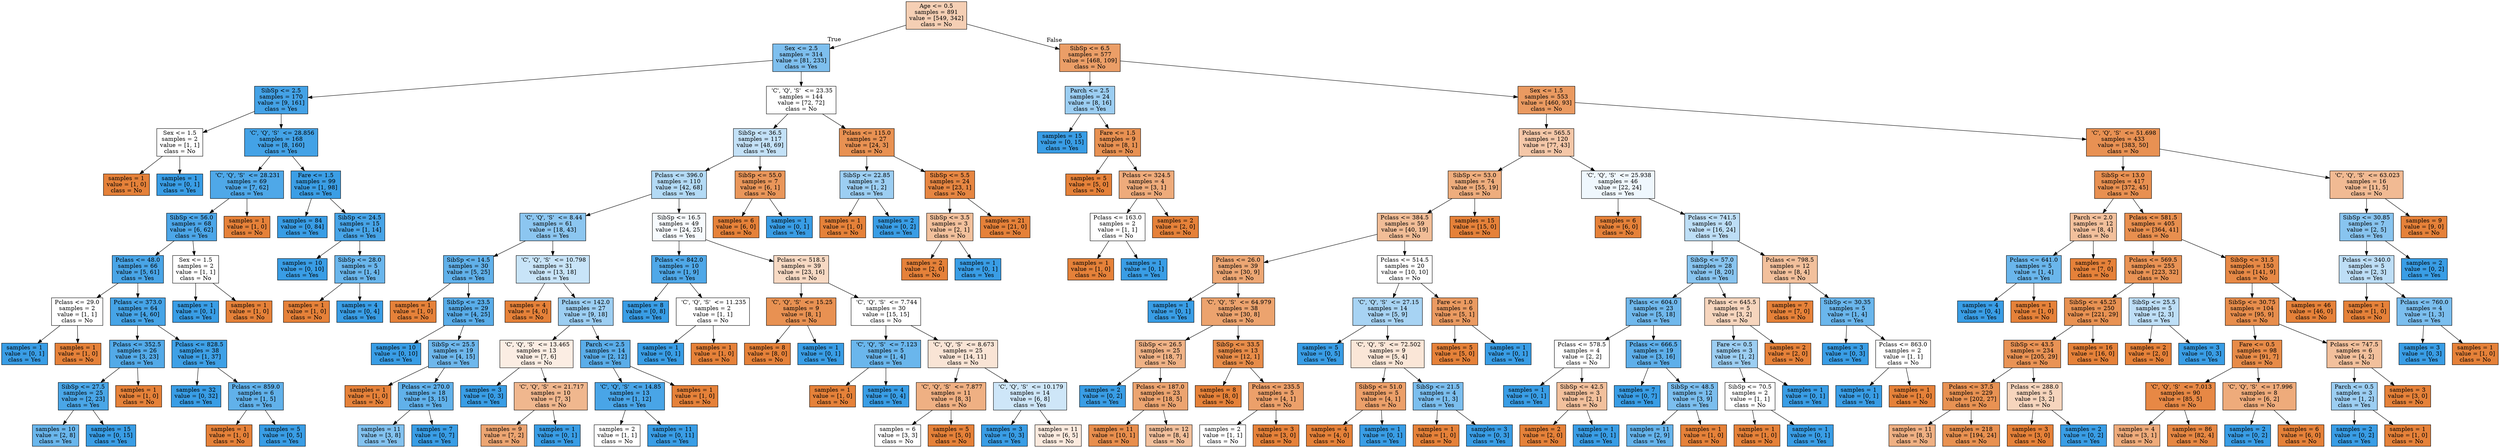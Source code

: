 digraph Tree {
node [shape=box, style="filled", color="black"] ;
0 [label="Age <= 0.5\nsamples = 891\nvalue = [549, 342]\nclass = No", fillcolor="#f5cfb4"] ;
1 [label="Sex <= 2.5\nsamples = 314\nvalue = [81, 233]\nclass = Yes", fillcolor="#7ebfee"] ;
0 -> 1 [labeldistance=2.5, labelangle=45, headlabel="True"] ;
2 [label="SibSp <= 2.5\nsamples = 170\nvalue = [9, 161]\nclass = Yes", fillcolor="#44a2e6"] ;
1 -> 2 ;
3 [label="Sex <= 1.5\nsamples = 2\nvalue = [1, 1]\nclass = No", fillcolor="#ffffff"] ;
2 -> 3 ;
4 [label="samples = 1\nvalue = [1, 0]\nclass = No", fillcolor="#e58139"] ;
3 -> 4 ;
5 [label="samples = 1\nvalue = [0, 1]\nclass = Yes", fillcolor="#399de5"] ;
3 -> 5 ;
6 [label=" 'C', 'Q', 'S'  <= 28.856\nsamples = 168\nvalue = [8, 160]\nclass = Yes", fillcolor="#43a2e6"] ;
2 -> 6 ;
7 [label=" 'C', 'Q', 'S'  <= 28.231\nsamples = 69\nvalue = [7, 62]\nclass = Yes", fillcolor="#4fa8e8"] ;
6 -> 7 ;
8 [label="SibSp <= 56.0\nsamples = 68\nvalue = [6, 62]\nclass = Yes", fillcolor="#4ca6e8"] ;
7 -> 8 ;
9 [label="Pclass <= 48.0\nsamples = 66\nvalue = [5, 61]\nclass = Yes", fillcolor="#49a5e7"] ;
8 -> 9 ;
10 [label="Pclass <= 29.0\nsamples = 2\nvalue = [1, 1]\nclass = No", fillcolor="#ffffff"] ;
9 -> 10 ;
11 [label="samples = 1\nvalue = [0, 1]\nclass = Yes", fillcolor="#399de5"] ;
10 -> 11 ;
12 [label="samples = 1\nvalue = [1, 0]\nclass = No", fillcolor="#e58139"] ;
10 -> 12 ;
13 [label="Pclass <= 373.0\nsamples = 64\nvalue = [4, 60]\nclass = Yes", fillcolor="#46a4e7"] ;
9 -> 13 ;
14 [label="Pclass <= 352.5\nsamples = 26\nvalue = [3, 23]\nclass = Yes", fillcolor="#53aae8"] ;
13 -> 14 ;
15 [label="SibSp <= 27.5\nsamples = 25\nvalue = [2, 23]\nclass = Yes", fillcolor="#4aa6e7"] ;
14 -> 15 ;
16 [label="samples = 10\nvalue = [2, 8]\nclass = Yes", fillcolor="#6ab6ec"] ;
15 -> 16 ;
17 [label="samples = 15\nvalue = [0, 15]\nclass = Yes", fillcolor="#399de5"] ;
15 -> 17 ;
18 [label="samples = 1\nvalue = [1, 0]\nclass = No", fillcolor="#e58139"] ;
14 -> 18 ;
19 [label="Pclass <= 828.5\nsamples = 38\nvalue = [1, 37]\nclass = Yes", fillcolor="#3ea0e6"] ;
13 -> 19 ;
20 [label="samples = 32\nvalue = [0, 32]\nclass = Yes", fillcolor="#399de5"] ;
19 -> 20 ;
21 [label="Pclass <= 859.0\nsamples = 6\nvalue = [1, 5]\nclass = Yes", fillcolor="#61b1ea"] ;
19 -> 21 ;
22 [label="samples = 1\nvalue = [1, 0]\nclass = No", fillcolor="#e58139"] ;
21 -> 22 ;
23 [label="samples = 5\nvalue = [0, 5]\nclass = Yes", fillcolor="#399de5"] ;
21 -> 23 ;
24 [label="Sex <= 1.5\nsamples = 2\nvalue = [1, 1]\nclass = No", fillcolor="#ffffff"] ;
8 -> 24 ;
25 [label="samples = 1\nvalue = [0, 1]\nclass = Yes", fillcolor="#399de5"] ;
24 -> 25 ;
26 [label="samples = 1\nvalue = [1, 0]\nclass = No", fillcolor="#e58139"] ;
24 -> 26 ;
27 [label="samples = 1\nvalue = [1, 0]\nclass = No", fillcolor="#e58139"] ;
7 -> 27 ;
28 [label="Fare <= 1.5\nsamples = 99\nvalue = [1, 98]\nclass = Yes", fillcolor="#3b9ee5"] ;
6 -> 28 ;
29 [label="samples = 84\nvalue = [0, 84]\nclass = Yes", fillcolor="#399de5"] ;
28 -> 29 ;
30 [label="SibSp <= 24.5\nsamples = 15\nvalue = [1, 14]\nclass = Yes", fillcolor="#47a4e7"] ;
28 -> 30 ;
31 [label="samples = 10\nvalue = [0, 10]\nclass = Yes", fillcolor="#399de5"] ;
30 -> 31 ;
32 [label="SibSp <= 28.0\nsamples = 5\nvalue = [1, 4]\nclass = Yes", fillcolor="#6ab6ec"] ;
30 -> 32 ;
33 [label="samples = 1\nvalue = [1, 0]\nclass = No", fillcolor="#e58139"] ;
32 -> 33 ;
34 [label="samples = 4\nvalue = [0, 4]\nclass = Yes", fillcolor="#399de5"] ;
32 -> 34 ;
35 [label=" 'C', 'Q', 'S'  <= 23.35\nsamples = 144\nvalue = [72, 72]\nclass = No", fillcolor="#ffffff"] ;
1 -> 35 ;
36 [label="SibSp <= 36.5\nsamples = 117\nvalue = [48, 69]\nclass = Yes", fillcolor="#c3e1f7"] ;
35 -> 36 ;
37 [label="Pclass <= 396.0\nsamples = 110\nvalue = [42, 68]\nclass = Yes", fillcolor="#b3daf5"] ;
36 -> 37 ;
38 [label=" 'C', 'Q', 'S'  <= 8.44\nsamples = 61\nvalue = [18, 43]\nclass = Yes", fillcolor="#8cc6f0"] ;
37 -> 38 ;
39 [label="SibSp <= 14.5\nsamples = 30\nvalue = [5, 25]\nclass = Yes", fillcolor="#61b1ea"] ;
38 -> 39 ;
40 [label="samples = 1\nvalue = [1, 0]\nclass = No", fillcolor="#e58139"] ;
39 -> 40 ;
41 [label="SibSp <= 23.5\nsamples = 29\nvalue = [4, 25]\nclass = Yes", fillcolor="#59ade9"] ;
39 -> 41 ;
42 [label="samples = 10\nvalue = [0, 10]\nclass = Yes", fillcolor="#399de5"] ;
41 -> 42 ;
43 [label="SibSp <= 25.5\nsamples = 19\nvalue = [4, 15]\nclass = Yes", fillcolor="#6eb7ec"] ;
41 -> 43 ;
44 [label="samples = 1\nvalue = [1, 0]\nclass = No", fillcolor="#e58139"] ;
43 -> 44 ;
45 [label="Pclass <= 270.0\nsamples = 18\nvalue = [3, 15]\nclass = Yes", fillcolor="#61b1ea"] ;
43 -> 45 ;
46 [label="samples = 11\nvalue = [3, 8]\nclass = Yes", fillcolor="#83c2ef"] ;
45 -> 46 ;
47 [label="samples = 7\nvalue = [0, 7]\nclass = Yes", fillcolor="#399de5"] ;
45 -> 47 ;
48 [label=" 'C', 'Q', 'S'  <= 10.798\nsamples = 31\nvalue = [13, 18]\nclass = Yes", fillcolor="#c8e4f8"] ;
38 -> 48 ;
49 [label="samples = 4\nvalue = [4, 0]\nclass = No", fillcolor="#e58139"] ;
48 -> 49 ;
50 [label="Pclass <= 142.0\nsamples = 27\nvalue = [9, 18]\nclass = Yes", fillcolor="#9ccef2"] ;
48 -> 50 ;
51 [label=" 'C', 'Q', 'S'  <= 13.465\nsamples = 13\nvalue = [7, 6]\nclass = No", fillcolor="#fbede3"] ;
50 -> 51 ;
52 [label="samples = 3\nvalue = [0, 3]\nclass = Yes", fillcolor="#399de5"] ;
51 -> 52 ;
53 [label=" 'C', 'Q', 'S'  <= 21.717\nsamples = 10\nvalue = [7, 3]\nclass = No", fillcolor="#f0b78e"] ;
51 -> 53 ;
54 [label="samples = 9\nvalue = [7, 2]\nclass = No", fillcolor="#eca572"] ;
53 -> 54 ;
55 [label="samples = 1\nvalue = [0, 1]\nclass = Yes", fillcolor="#399de5"] ;
53 -> 55 ;
56 [label="Parch <= 2.5\nsamples = 14\nvalue = [2, 12]\nclass = Yes", fillcolor="#5aade9"] ;
50 -> 56 ;
57 [label=" 'C', 'Q', 'S'  <= 14.85\nsamples = 13\nvalue = [1, 12]\nclass = Yes", fillcolor="#49a5e7"] ;
56 -> 57 ;
58 [label="samples = 2\nvalue = [1, 1]\nclass = No", fillcolor="#ffffff"] ;
57 -> 58 ;
59 [label="samples = 11\nvalue = [0, 11]\nclass = Yes", fillcolor="#399de5"] ;
57 -> 59 ;
60 [label="samples = 1\nvalue = [1, 0]\nclass = No", fillcolor="#e58139"] ;
56 -> 60 ;
61 [label="SibSp <= 16.5\nsamples = 49\nvalue = [24, 25]\nclass = Yes", fillcolor="#f7fbfe"] ;
37 -> 61 ;
62 [label="Pclass <= 842.0\nsamples = 10\nvalue = [1, 9]\nclass = Yes", fillcolor="#4fa8e8"] ;
61 -> 62 ;
63 [label="samples = 8\nvalue = [0, 8]\nclass = Yes", fillcolor="#399de5"] ;
62 -> 63 ;
64 [label=" 'C', 'Q', 'S'  <= 11.235\nsamples = 2\nvalue = [1, 1]\nclass = No", fillcolor="#ffffff"] ;
62 -> 64 ;
65 [label="samples = 1\nvalue = [0, 1]\nclass = Yes", fillcolor="#399de5"] ;
64 -> 65 ;
66 [label="samples = 1\nvalue = [1, 0]\nclass = No", fillcolor="#e58139"] ;
64 -> 66 ;
67 [label="Pclass <= 518.5\nsamples = 39\nvalue = [23, 16]\nclass = No", fillcolor="#f7d9c3"] ;
61 -> 67 ;
68 [label=" 'C', 'Q', 'S'  <= 15.25\nsamples = 9\nvalue = [8, 1]\nclass = No", fillcolor="#e89152"] ;
67 -> 68 ;
69 [label="samples = 8\nvalue = [8, 0]\nclass = No", fillcolor="#e58139"] ;
68 -> 69 ;
70 [label="samples = 1\nvalue = [0, 1]\nclass = Yes", fillcolor="#399de5"] ;
68 -> 70 ;
71 [label=" 'C', 'Q', 'S'  <= 7.744\nsamples = 30\nvalue = [15, 15]\nclass = No", fillcolor="#ffffff"] ;
67 -> 71 ;
72 [label=" 'C', 'Q', 'S'  <= 7.123\nsamples = 5\nvalue = [1, 4]\nclass = Yes", fillcolor="#6ab6ec"] ;
71 -> 72 ;
73 [label="samples = 1\nvalue = [1, 0]\nclass = No", fillcolor="#e58139"] ;
72 -> 73 ;
74 [label="samples = 4\nvalue = [0, 4]\nclass = Yes", fillcolor="#399de5"] ;
72 -> 74 ;
75 [label=" 'C', 'Q', 'S'  <= 8.673\nsamples = 25\nvalue = [14, 11]\nclass = No", fillcolor="#f9e4d5"] ;
71 -> 75 ;
76 [label=" 'C', 'Q', 'S'  <= 7.877\nsamples = 11\nvalue = [8, 3]\nclass = No", fillcolor="#efb083"] ;
75 -> 76 ;
77 [label="samples = 6\nvalue = [3, 3]\nclass = No", fillcolor="#ffffff"] ;
76 -> 77 ;
78 [label="samples = 5\nvalue = [5, 0]\nclass = No", fillcolor="#e58139"] ;
76 -> 78 ;
79 [label=" 'C', 'Q', 'S'  <= 10.179\nsamples = 14\nvalue = [6, 8]\nclass = Yes", fillcolor="#cee6f8"] ;
75 -> 79 ;
80 [label="samples = 3\nvalue = [0, 3]\nclass = Yes", fillcolor="#399de5"] ;
79 -> 80 ;
81 [label="samples = 11\nvalue = [6, 5]\nclass = No", fillcolor="#fbeade"] ;
79 -> 81 ;
82 [label="SibSp <= 55.0\nsamples = 7\nvalue = [6, 1]\nclass = No", fillcolor="#e9965a"] ;
36 -> 82 ;
83 [label="samples = 6\nvalue = [6, 0]\nclass = No", fillcolor="#e58139"] ;
82 -> 83 ;
84 [label="samples = 1\nvalue = [0, 1]\nclass = Yes", fillcolor="#399de5"] ;
82 -> 84 ;
85 [label="Pclass <= 115.0\nsamples = 27\nvalue = [24, 3]\nclass = No", fillcolor="#e89152"] ;
35 -> 85 ;
86 [label="SibSp <= 22.85\nsamples = 3\nvalue = [1, 2]\nclass = Yes", fillcolor="#9ccef2"] ;
85 -> 86 ;
87 [label="samples = 1\nvalue = [1, 0]\nclass = No", fillcolor="#e58139"] ;
86 -> 87 ;
88 [label="samples = 2\nvalue = [0, 2]\nclass = Yes", fillcolor="#399de5"] ;
86 -> 88 ;
89 [label="SibSp <= 5.5\nsamples = 24\nvalue = [23, 1]\nclass = No", fillcolor="#e68642"] ;
85 -> 89 ;
90 [label="SibSp <= 3.5\nsamples = 3\nvalue = [2, 1]\nclass = No", fillcolor="#f2c09c"] ;
89 -> 90 ;
91 [label="samples = 2\nvalue = [2, 0]\nclass = No", fillcolor="#e58139"] ;
90 -> 91 ;
92 [label="samples = 1\nvalue = [0, 1]\nclass = Yes", fillcolor="#399de5"] ;
90 -> 92 ;
93 [label="samples = 21\nvalue = [21, 0]\nclass = No", fillcolor="#e58139"] ;
89 -> 93 ;
94 [label="SibSp <= 6.5\nsamples = 577\nvalue = [468, 109]\nclass = No", fillcolor="#eb9e67"] ;
0 -> 94 [labeldistance=2.5, labelangle=-45, headlabel="False"] ;
95 [label="Parch <= 2.5\nsamples = 24\nvalue = [8, 16]\nclass = Yes", fillcolor="#9ccef2"] ;
94 -> 95 ;
96 [label="samples = 15\nvalue = [0, 15]\nclass = Yes", fillcolor="#399de5"] ;
95 -> 96 ;
97 [label="Fare <= 1.5\nsamples = 9\nvalue = [8, 1]\nclass = No", fillcolor="#e89152"] ;
95 -> 97 ;
98 [label="samples = 5\nvalue = [5, 0]\nclass = No", fillcolor="#e58139"] ;
97 -> 98 ;
99 [label="Pclass <= 324.5\nsamples = 4\nvalue = [3, 1]\nclass = No", fillcolor="#eeab7b"] ;
97 -> 99 ;
100 [label="Pclass <= 163.0\nsamples = 2\nvalue = [1, 1]\nclass = No", fillcolor="#ffffff"] ;
99 -> 100 ;
101 [label="samples = 1\nvalue = [1, 0]\nclass = No", fillcolor="#e58139"] ;
100 -> 101 ;
102 [label="samples = 1\nvalue = [0, 1]\nclass = Yes", fillcolor="#399de5"] ;
100 -> 102 ;
103 [label="samples = 2\nvalue = [2, 0]\nclass = No", fillcolor="#e58139"] ;
99 -> 103 ;
104 [label="Sex <= 1.5\nsamples = 553\nvalue = [460, 93]\nclass = No", fillcolor="#ea9a61"] ;
94 -> 104 ;
105 [label="Pclass <= 565.5\nsamples = 120\nvalue = [77, 43]\nclass = No", fillcolor="#f4c7a8"] ;
104 -> 105 ;
106 [label="SibSp <= 53.0\nsamples = 74\nvalue = [55, 19]\nclass = No", fillcolor="#eead7d"] ;
105 -> 106 ;
107 [label="Pclass <= 384.5\nsamples = 59\nvalue = [40, 19]\nclass = No", fillcolor="#f1bd97"] ;
106 -> 107 ;
108 [label="Pclass <= 26.0\nsamples = 39\nvalue = [30, 9]\nclass = No", fillcolor="#eda774"] ;
107 -> 108 ;
109 [label="samples = 1\nvalue = [0, 1]\nclass = Yes", fillcolor="#399de5"] ;
108 -> 109 ;
110 [label=" 'C', 'Q', 'S'  <= 64.979\nsamples = 38\nvalue = [30, 8]\nclass = No", fillcolor="#eca36e"] ;
108 -> 110 ;
111 [label="SibSp <= 26.5\nsamples = 25\nvalue = [18, 7]\nclass = No", fillcolor="#efb286"] ;
110 -> 111 ;
112 [label="samples = 2\nvalue = [0, 2]\nclass = Yes", fillcolor="#399de5"] ;
111 -> 112 ;
113 [label="Pclass <= 187.0\nsamples = 23\nvalue = [18, 5]\nclass = No", fillcolor="#eca470"] ;
111 -> 113 ;
114 [label="samples = 11\nvalue = [10, 1]\nclass = No", fillcolor="#e88e4d"] ;
113 -> 114 ;
115 [label="samples = 12\nvalue = [8, 4]\nclass = No", fillcolor="#f2c09c"] ;
113 -> 115 ;
116 [label="SibSp <= 33.5\nsamples = 13\nvalue = [12, 1]\nclass = No", fillcolor="#e78c49"] ;
110 -> 116 ;
117 [label="samples = 8\nvalue = [8, 0]\nclass = No", fillcolor="#e58139"] ;
116 -> 117 ;
118 [label="Pclass <= 235.5\nsamples = 5\nvalue = [4, 1]\nclass = No", fillcolor="#eca06a"] ;
116 -> 118 ;
119 [label="samples = 2\nvalue = [1, 1]\nclass = No", fillcolor="#ffffff"] ;
118 -> 119 ;
120 [label="samples = 3\nvalue = [3, 0]\nclass = No", fillcolor="#e58139"] ;
118 -> 120 ;
121 [label="Pclass <= 514.5\nsamples = 20\nvalue = [10, 10]\nclass = No", fillcolor="#ffffff"] ;
107 -> 121 ;
122 [label=" 'C', 'Q', 'S'  <= 27.15\nsamples = 14\nvalue = [5, 9]\nclass = Yes", fillcolor="#a7d3f3"] ;
121 -> 122 ;
123 [label="samples = 5\nvalue = [0, 5]\nclass = Yes", fillcolor="#399de5"] ;
122 -> 123 ;
124 [label=" 'C', 'Q', 'S'  <= 72.502\nsamples = 9\nvalue = [5, 4]\nclass = No", fillcolor="#fae6d7"] ;
122 -> 124 ;
125 [label="SibSp <= 51.0\nsamples = 5\nvalue = [4, 1]\nclass = No", fillcolor="#eca06a"] ;
124 -> 125 ;
126 [label="samples = 4\nvalue = [4, 0]\nclass = No", fillcolor="#e58139"] ;
125 -> 126 ;
127 [label="samples = 1\nvalue = [0, 1]\nclass = Yes", fillcolor="#399de5"] ;
125 -> 127 ;
128 [label="SibSp <= 21.5\nsamples = 4\nvalue = [1, 3]\nclass = Yes", fillcolor="#7bbeee"] ;
124 -> 128 ;
129 [label="samples = 1\nvalue = [1, 0]\nclass = No", fillcolor="#e58139"] ;
128 -> 129 ;
130 [label="samples = 3\nvalue = [0, 3]\nclass = Yes", fillcolor="#399de5"] ;
128 -> 130 ;
131 [label="Fare <= 1.0\nsamples = 6\nvalue = [5, 1]\nclass = No", fillcolor="#ea9a61"] ;
121 -> 131 ;
132 [label="samples = 5\nvalue = [5, 0]\nclass = No", fillcolor="#e58139"] ;
131 -> 132 ;
133 [label="samples = 1\nvalue = [0, 1]\nclass = Yes", fillcolor="#399de5"] ;
131 -> 133 ;
134 [label="samples = 15\nvalue = [15, 0]\nclass = No", fillcolor="#e58139"] ;
106 -> 134 ;
135 [label=" 'C', 'Q', 'S'  <= 25.938\nsamples = 46\nvalue = [22, 24]\nclass = Yes", fillcolor="#eff7fd"] ;
105 -> 135 ;
136 [label="samples = 6\nvalue = [6, 0]\nclass = No", fillcolor="#e58139"] ;
135 -> 136 ;
137 [label="Pclass <= 741.5\nsamples = 40\nvalue = [16, 24]\nclass = Yes", fillcolor="#bddef6"] ;
135 -> 137 ;
138 [label="SibSp <= 57.0\nsamples = 28\nvalue = [8, 20]\nclass = Yes", fillcolor="#88c4ef"] ;
137 -> 138 ;
139 [label="Pclass <= 604.0\nsamples = 23\nvalue = [5, 18]\nclass = Yes", fillcolor="#70b8ec"] ;
138 -> 139 ;
140 [label="Pclass <= 578.5\nsamples = 4\nvalue = [2, 2]\nclass = No", fillcolor="#ffffff"] ;
139 -> 140 ;
141 [label="samples = 1\nvalue = [0, 1]\nclass = Yes", fillcolor="#399de5"] ;
140 -> 141 ;
142 [label="SibSp <= 42.5\nsamples = 3\nvalue = [2, 1]\nclass = No", fillcolor="#f2c09c"] ;
140 -> 142 ;
143 [label="samples = 2\nvalue = [2, 0]\nclass = No", fillcolor="#e58139"] ;
142 -> 143 ;
144 [label="samples = 1\nvalue = [0, 1]\nclass = Yes", fillcolor="#399de5"] ;
142 -> 144 ;
145 [label="Pclass <= 666.5\nsamples = 19\nvalue = [3, 16]\nclass = Yes", fillcolor="#5eafea"] ;
139 -> 145 ;
146 [label="samples = 7\nvalue = [0, 7]\nclass = Yes", fillcolor="#399de5"] ;
145 -> 146 ;
147 [label="SibSp <= 48.5\nsamples = 12\nvalue = [3, 9]\nclass = Yes", fillcolor="#7bbeee"] ;
145 -> 147 ;
148 [label="samples = 11\nvalue = [2, 9]\nclass = Yes", fillcolor="#65b3eb"] ;
147 -> 148 ;
149 [label="samples = 1\nvalue = [1, 0]\nclass = No", fillcolor="#e58139"] ;
147 -> 149 ;
150 [label="Pclass <= 645.5\nsamples = 5\nvalue = [3, 2]\nclass = No", fillcolor="#f6d5bd"] ;
138 -> 150 ;
151 [label="Fare <= 0.5\nsamples = 3\nvalue = [1, 2]\nclass = Yes", fillcolor="#9ccef2"] ;
150 -> 151 ;
152 [label="SibSp <= 70.5\nsamples = 2\nvalue = [1, 1]\nclass = No", fillcolor="#ffffff"] ;
151 -> 152 ;
153 [label="samples = 1\nvalue = [1, 0]\nclass = No", fillcolor="#e58139"] ;
152 -> 153 ;
154 [label="samples = 1\nvalue = [0, 1]\nclass = Yes", fillcolor="#399de5"] ;
152 -> 154 ;
155 [label="samples = 1\nvalue = [0, 1]\nclass = Yes", fillcolor="#399de5"] ;
151 -> 155 ;
156 [label="samples = 2\nvalue = [2, 0]\nclass = No", fillcolor="#e58139"] ;
150 -> 156 ;
157 [label="Pclass <= 798.5\nsamples = 12\nvalue = [8, 4]\nclass = No", fillcolor="#f2c09c"] ;
137 -> 157 ;
158 [label="samples = 7\nvalue = [7, 0]\nclass = No", fillcolor="#e58139"] ;
157 -> 158 ;
159 [label="SibSp <= 30.35\nsamples = 5\nvalue = [1, 4]\nclass = Yes", fillcolor="#6ab6ec"] ;
157 -> 159 ;
160 [label="samples = 3\nvalue = [0, 3]\nclass = Yes", fillcolor="#399de5"] ;
159 -> 160 ;
161 [label="Pclass <= 863.0\nsamples = 2\nvalue = [1, 1]\nclass = No", fillcolor="#ffffff"] ;
159 -> 161 ;
162 [label="samples = 1\nvalue = [0, 1]\nclass = Yes", fillcolor="#399de5"] ;
161 -> 162 ;
163 [label="samples = 1\nvalue = [1, 0]\nclass = No", fillcolor="#e58139"] ;
161 -> 163 ;
164 [label=" 'C', 'Q', 'S'  <= 51.698\nsamples = 433\nvalue = [383, 50]\nclass = No", fillcolor="#e89153"] ;
104 -> 164 ;
165 [label="SibSp <= 13.0\nsamples = 417\nvalue = [372, 45]\nclass = No", fillcolor="#e89051"] ;
164 -> 165 ;
166 [label="Parch <= 2.0\nsamples = 12\nvalue = [8, 4]\nclass = No", fillcolor="#f2c09c"] ;
165 -> 166 ;
167 [label="Pclass <= 641.0\nsamples = 5\nvalue = [1, 4]\nclass = Yes", fillcolor="#6ab6ec"] ;
166 -> 167 ;
168 [label="samples = 4\nvalue = [0, 4]\nclass = Yes", fillcolor="#399de5"] ;
167 -> 168 ;
169 [label="samples = 1\nvalue = [1, 0]\nclass = No", fillcolor="#e58139"] ;
167 -> 169 ;
170 [label="samples = 7\nvalue = [7, 0]\nclass = No", fillcolor="#e58139"] ;
166 -> 170 ;
171 [label="Pclass <= 581.5\nsamples = 405\nvalue = [364, 41]\nclass = No", fillcolor="#e88f4f"] ;
165 -> 171 ;
172 [label="Pclass <= 569.5\nsamples = 255\nvalue = [223, 32]\nclass = No", fillcolor="#e99355"] ;
171 -> 172 ;
173 [label="SibSp <= 45.25\nsamples = 250\nvalue = [221, 29]\nclass = No", fillcolor="#e89253"] ;
172 -> 173 ;
174 [label="SibSp <= 43.5\nsamples = 234\nvalue = [205, 29]\nclass = No", fillcolor="#e99355"] ;
173 -> 174 ;
175 [label="Pclass <= 37.5\nsamples = 229\nvalue = [202, 27]\nclass = No", fillcolor="#e89253"] ;
174 -> 175 ;
176 [label="samples = 11\nvalue = [8, 3]\nclass = No", fillcolor="#efb083"] ;
175 -> 176 ;
177 [label="samples = 218\nvalue = [194, 24]\nclass = No", fillcolor="#e89151"] ;
175 -> 177 ;
178 [label="Pclass <= 288.0\nsamples = 5\nvalue = [3, 2]\nclass = No", fillcolor="#f6d5bd"] ;
174 -> 178 ;
179 [label="samples = 3\nvalue = [3, 0]\nclass = No", fillcolor="#e58139"] ;
178 -> 179 ;
180 [label="samples = 2\nvalue = [0, 2]\nclass = Yes", fillcolor="#399de5"] ;
178 -> 180 ;
181 [label="samples = 16\nvalue = [16, 0]\nclass = No", fillcolor="#e58139"] ;
173 -> 181 ;
182 [label="SibSp <= 25.5\nsamples = 5\nvalue = [2, 3]\nclass = Yes", fillcolor="#bddef6"] ;
172 -> 182 ;
183 [label="samples = 2\nvalue = [2, 0]\nclass = No", fillcolor="#e58139"] ;
182 -> 183 ;
184 [label="samples = 3\nvalue = [0, 3]\nclass = Yes", fillcolor="#399de5"] ;
182 -> 184 ;
185 [label="SibSp <= 31.5\nsamples = 150\nvalue = [141, 9]\nclass = No", fillcolor="#e78946"] ;
171 -> 185 ;
186 [label="SibSp <= 30.75\nsamples = 104\nvalue = [95, 9]\nclass = No", fillcolor="#e78d4c"] ;
185 -> 186 ;
187 [label="Fare <= 0.5\nsamples = 98\nvalue = [91, 7]\nclass = No", fillcolor="#e78b48"] ;
186 -> 187 ;
188 [label=" 'C', 'Q', 'S'  <= 7.013\nsamples = 90\nvalue = [85, 5]\nclass = No", fillcolor="#e78845"] ;
187 -> 188 ;
189 [label="samples = 4\nvalue = [3, 1]\nclass = No", fillcolor="#eeab7b"] ;
188 -> 189 ;
190 [label="samples = 86\nvalue = [82, 4]\nclass = No", fillcolor="#e68743"] ;
188 -> 190 ;
191 [label=" 'C', 'Q', 'S'  <= 17.996\nsamples = 8\nvalue = [6, 2]\nclass = No", fillcolor="#eeab7b"] ;
187 -> 191 ;
192 [label="samples = 2\nvalue = [0, 2]\nclass = Yes", fillcolor="#399de5"] ;
191 -> 192 ;
193 [label="samples = 6\nvalue = [6, 0]\nclass = No", fillcolor="#e58139"] ;
191 -> 193 ;
194 [label="Pclass <= 747.5\nsamples = 6\nvalue = [4, 2]\nclass = No", fillcolor="#f2c09c"] ;
186 -> 194 ;
195 [label="Parch <= 0.5\nsamples = 3\nvalue = [1, 2]\nclass = Yes", fillcolor="#9ccef2"] ;
194 -> 195 ;
196 [label="samples = 2\nvalue = [0, 2]\nclass = Yes", fillcolor="#399de5"] ;
195 -> 196 ;
197 [label="samples = 1\nvalue = [1, 0]\nclass = No", fillcolor="#e58139"] ;
195 -> 197 ;
198 [label="samples = 3\nvalue = [3, 0]\nclass = No", fillcolor="#e58139"] ;
194 -> 198 ;
199 [label="samples = 46\nvalue = [46, 0]\nclass = No", fillcolor="#e58139"] ;
185 -> 199 ;
200 [label=" 'C', 'Q', 'S'  <= 63.023\nsamples = 16\nvalue = [11, 5]\nclass = No", fillcolor="#f1ba93"] ;
164 -> 200 ;
201 [label="SibSp <= 30.85\nsamples = 7\nvalue = [2, 5]\nclass = Yes", fillcolor="#88c4ef"] ;
200 -> 201 ;
202 [label="Pclass <= 340.0\nsamples = 5\nvalue = [2, 3]\nclass = Yes", fillcolor="#bddef6"] ;
201 -> 202 ;
203 [label="samples = 1\nvalue = [1, 0]\nclass = No", fillcolor="#e58139"] ;
202 -> 203 ;
204 [label="Pclass <= 760.0\nsamples = 4\nvalue = [1, 3]\nclass = Yes", fillcolor="#7bbeee"] ;
202 -> 204 ;
205 [label="samples = 3\nvalue = [0, 3]\nclass = Yes", fillcolor="#399de5"] ;
204 -> 205 ;
206 [label="samples = 1\nvalue = [1, 0]\nclass = No", fillcolor="#e58139"] ;
204 -> 206 ;
207 [label="samples = 2\nvalue = [0, 2]\nclass = Yes", fillcolor="#399de5"] ;
201 -> 207 ;
208 [label="samples = 9\nvalue = [9, 0]\nclass = No", fillcolor="#e58139"] ;
200 -> 208 ;
}